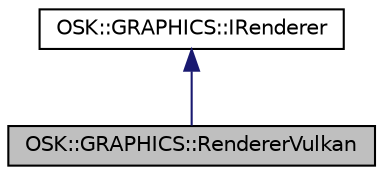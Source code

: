 digraph "OSK::GRAPHICS::RendererVulkan"
{
 // LATEX_PDF_SIZE
  edge [fontname="Helvetica",fontsize="10",labelfontname="Helvetica",labelfontsize="10"];
  node [fontname="Helvetica",fontsize="10",shape=record];
  Node1 [label="OSK::GRAPHICS::RendererVulkan",height=0.2,width=0.4,color="black", fillcolor="grey75", style="filled", fontcolor="black",tooltip="Implementación de la interfaz para el renderizador de Vulkan."];
  Node2 -> Node1 [dir="back",color="midnightblue",fontsize="10",style="solid",fontname="Helvetica"];
  Node2 [label="OSK::GRAPHICS::IRenderer",height=0.2,width=0.4,color="black", fillcolor="white", style="filled",URL="$class_o_s_k_1_1_g_r_a_p_h_i_c_s_1_1_i_renderer.html",tooltip="Proporciona la interfaz de un renderizador."];
}
